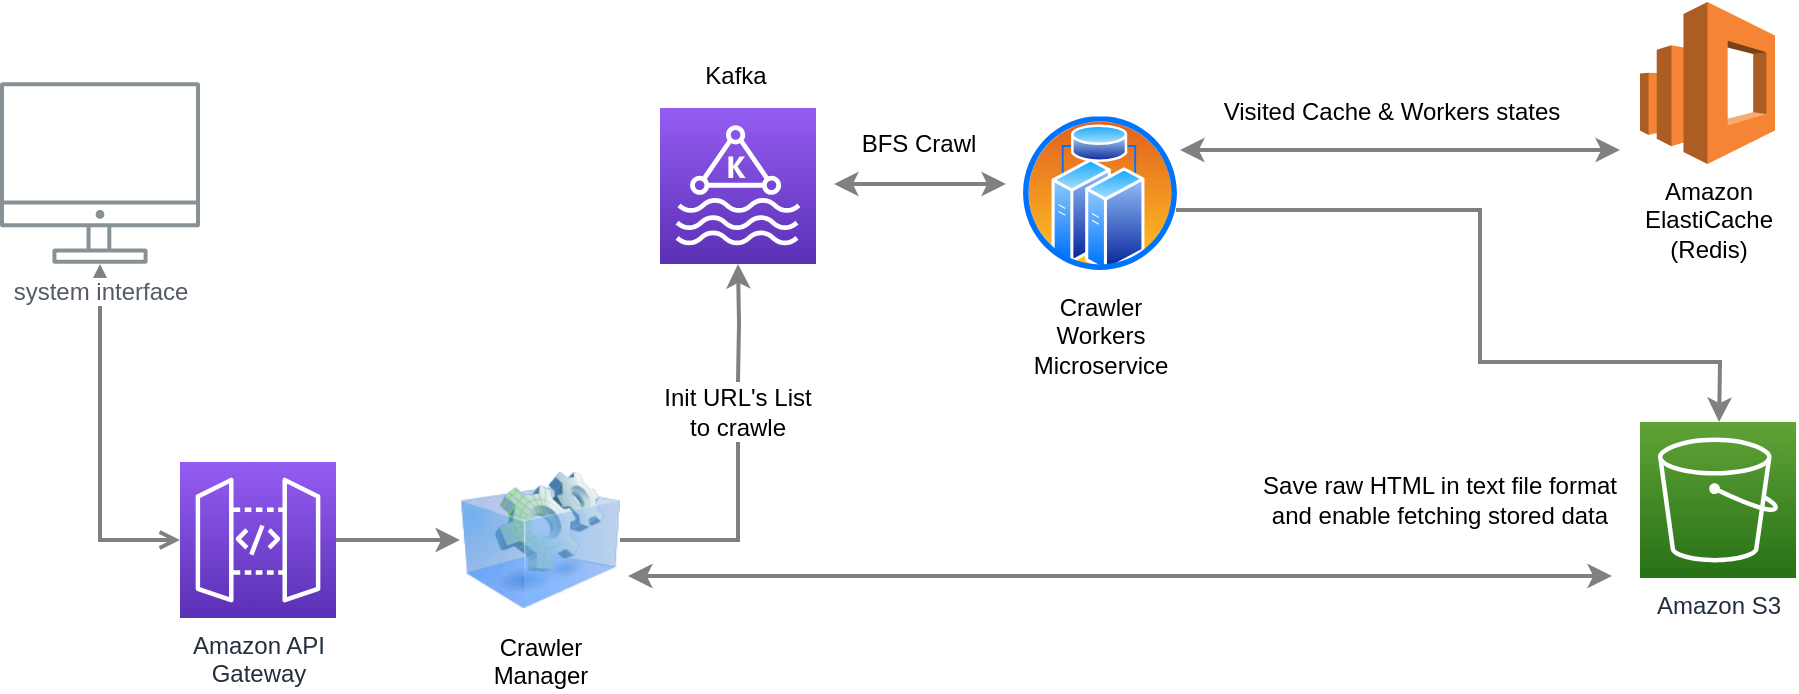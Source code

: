 <mxfile version="21.6.2" type="device">
  <diagram id="Ht1M8jgEwFfnCIfOTk4-" name="Page-1">
    <mxGraphModel dx="1808" dy="680" grid="1" gridSize="10" guides="1" tooltips="1" connect="1" arrows="1" fold="1" page="1" pageScale="1" pageWidth="1169" pageHeight="827" math="0" shadow="0">
      <root>
        <mxCell id="0" />
        <mxCell id="1" parent="0" />
        <mxCell id="UEzPUAAOIrF-is8g5C7q-127" style="edgeStyle=orthogonalEdgeStyle;rounded=0;orthogonalLoop=1;jettySize=auto;html=1;startArrow=open;startFill=0;endArrow=open;endFill=0;strokeWidth=2;strokeColor=#808080;" parent="1" source="UEzPUAAOIrF-is8g5C7q-114" target="UEzPUAAOIrF-is8g5C7q-109" edge="1">
          <mxGeometry relative="1" as="geometry">
            <Array as="points">
              <mxPoint x="110" y="180" />
              <mxPoint x="110" y="180" />
            </Array>
            <mxPoint x="380.285" y="121.5" as="sourcePoint" />
            <mxPoint x="230" y="148" as="targetPoint" />
          </mxGeometry>
        </mxCell>
        <mxCell id="UEzPUAAOIrF-is8g5C7q-109" value="system interface" style="outlineConnect=0;gradientColor=none;fontColor=#545B64;strokeColor=none;fillColor=#879196;dashed=0;verticalLabelPosition=bottom;verticalAlign=top;align=center;html=1;fontSize=12;fontStyle=0;aspect=fixed;shape=mxgraph.aws4.illustration_desktop;pointerEvents=1;labelBackgroundColor=#ffffff;" parent="1" vertex="1">
          <mxGeometry x="60" y="60" width="100" height="91" as="geometry" />
        </mxCell>
        <mxCell id="ILdBkcocvkYsyWNwg7cA-56" value="" style="edgeStyle=orthogonalEdgeStyle;rounded=0;orthogonalLoop=1;jettySize=auto;html=1;strokeColor=#808080;strokeWidth=2;" edge="1" parent="1" source="UEzPUAAOIrF-is8g5C7q-114" target="ILdBkcocvkYsyWNwg7cA-19">
          <mxGeometry relative="1" as="geometry" />
        </mxCell>
        <mxCell id="UEzPUAAOIrF-is8g5C7q-114" value="Amazon API&lt;br&gt;Gateway&lt;br&gt;" style="outlineConnect=0;fontColor=#232F3E;gradientColor=#945DF2;gradientDirection=north;fillColor=#5A30B5;strokeColor=#ffffff;dashed=0;verticalLabelPosition=bottom;verticalAlign=top;align=center;html=1;fontSize=12;fontStyle=0;aspect=fixed;shape=mxgraph.aws4.resourceIcon;resIcon=mxgraph.aws4.api_gateway;labelBackgroundColor=#ffffff;" parent="1" vertex="1">
          <mxGeometry x="150" y="250" width="78" height="78" as="geometry" />
        </mxCell>
        <mxCell id="UEzPUAAOIrF-is8g5C7q-116" value="Amazon S3" style="outlineConnect=0;fontColor=#232F3E;gradientColor=#60A337;gradientDirection=north;fillColor=#277116;strokeColor=#ffffff;dashed=0;verticalLabelPosition=bottom;verticalAlign=top;align=center;html=1;fontSize=12;fontStyle=0;aspect=fixed;shape=mxgraph.aws4.resourceIcon;resIcon=mxgraph.aws4.s3;labelBackgroundColor=#ffffff;" parent="1" vertex="1">
          <mxGeometry x="880.0" y="230" width="78" height="78" as="geometry" />
        </mxCell>
        <mxCell id="ILdBkcocvkYsyWNwg7cA-7" value="&lt;span style=&quot;background-color: rgb(255, 255, 255);&quot;&gt;Amazon&lt;br&gt;ElastiCache&lt;br&gt;(Redis)&lt;/span&gt;" style="outlineConnect=0;dashed=0;verticalLabelPosition=bottom;verticalAlign=top;align=center;html=1;shape=mxgraph.aws3.elasticsearch_service;fillColor=#F58534;gradientColor=none;" vertex="1" parent="1">
          <mxGeometry x="880" y="20" width="67.5" height="81" as="geometry" />
        </mxCell>
        <mxCell id="ILdBkcocvkYsyWNwg7cA-18" value="" style="sketch=0;points=[[0,0,0],[0.25,0,0],[0.5,0,0],[0.75,0,0],[1,0,0],[0,1,0],[0.25,1,0],[0.5,1,0],[0.75,1,0],[1,1,0],[0,0.25,0],[0,0.5,0],[0,0.75,0],[1,0.25,0],[1,0.5,0],[1,0.75,0]];outlineConnect=0;fontColor=#232F3E;gradientColor=#945DF2;gradientDirection=north;fillColor=#5A30B5;strokeColor=#ffffff;dashed=0;verticalLabelPosition=bottom;verticalAlign=top;align=center;html=1;fontSize=12;fontStyle=0;aspect=fixed;shape=mxgraph.aws4.resourceIcon;resIcon=mxgraph.aws4.managed_streaming_for_kafka;" vertex="1" parent="1">
          <mxGeometry x="390" y="73" width="78" height="78" as="geometry" />
        </mxCell>
        <mxCell id="ILdBkcocvkYsyWNwg7cA-59" value="" style="edgeStyle=orthogonalEdgeStyle;rounded=0;orthogonalLoop=1;jettySize=auto;html=1;entryX=0.5;entryY=1;entryDx=0;entryDy=0;endArrow=none;endFill=0;strokeColor=#808080;strokeWidth=2;" edge="1" parent="1" source="ILdBkcocvkYsyWNwg7cA-19" target="ILdBkcocvkYsyWNwg7cA-23">
          <mxGeometry relative="1" as="geometry">
            <mxPoint x="450" y="289" as="targetPoint" />
          </mxGeometry>
        </mxCell>
        <mxCell id="ILdBkcocvkYsyWNwg7cA-19" value="Crawler&lt;br&gt;Manager" style="image;html=1;image=img/lib/clip_art/computers/Virtual_Application_128x128.png" vertex="1" parent="1">
          <mxGeometry x="290" y="249" width="80" height="80" as="geometry" />
        </mxCell>
        <mxCell id="ILdBkcocvkYsyWNwg7cA-57" value="" style="edgeStyle=orthogonalEdgeStyle;rounded=0;orthogonalLoop=1;jettySize=auto;html=1;strokeWidth=2;strokeColor=#808080;" edge="1" parent="1" target="ILdBkcocvkYsyWNwg7cA-18">
          <mxGeometry relative="1" as="geometry">
            <mxPoint x="429" y="210" as="sourcePoint" />
          </mxGeometry>
        </mxCell>
        <mxCell id="ILdBkcocvkYsyWNwg7cA-23" value="Init URL&#39;s List to crawle" style="text;html=1;strokeColor=none;fillColor=#FFFFFF;align=center;verticalAlign=middle;whiteSpace=wrap;rounded=0;" vertex="1" parent="1">
          <mxGeometry x="389" y="210" width="80" height="30" as="geometry" />
        </mxCell>
        <mxCell id="ILdBkcocvkYsyWNwg7cA-27" value="BFS Crawl" style="text;html=1;strokeColor=none;fillColor=default;align=center;verticalAlign=middle;whiteSpace=wrap;rounded=0;" vertex="1" parent="1">
          <mxGeometry x="471" y="75.5" width="97" height="30" as="geometry" />
        </mxCell>
        <mxCell id="ILdBkcocvkYsyWNwg7cA-29" value="Visited Cache &amp;amp; Workers states" style="text;html=1;strokeColor=none;fillColor=default;align=center;verticalAlign=middle;whiteSpace=wrap;rounded=0;" vertex="1" parent="1">
          <mxGeometry x="666" y="60" width="180" height="30" as="geometry" />
        </mxCell>
        <mxCell id="ILdBkcocvkYsyWNwg7cA-47" value="Crawler&lt;br&gt;Workers&lt;br&gt;Microservice" style="image;aspect=fixed;perimeter=ellipsePerimeter;html=1;align=center;shadow=0;dashed=0;spacingTop=3;image=img/lib/active_directory/cluster_server.svg;" vertex="1" parent="1">
          <mxGeometry x="570" y="75.5" width="80" height="80" as="geometry" />
        </mxCell>
        <mxCell id="ILdBkcocvkYsyWNwg7cA-54" value="" style="endArrow=classic;startArrow=none;html=1;rounded=0;exitX=0.975;exitY=0.606;exitDx=0;exitDy=0;exitPerimeter=0;startFill=0;strokeColor=#808080;strokeWidth=2;" edge="1" parent="1" source="ILdBkcocvkYsyWNwg7cA-47" target="UEzPUAAOIrF-is8g5C7q-116">
          <mxGeometry width="50" height="50" relative="1" as="geometry">
            <mxPoint x="540" y="270" as="sourcePoint" />
            <mxPoint x="1019" y="280" as="targetPoint" />
            <Array as="points">
              <mxPoint x="800" y="124" />
              <mxPoint x="800" y="200" />
              <mxPoint x="920" y="200" />
            </Array>
          </mxGeometry>
        </mxCell>
        <mxCell id="ILdBkcocvkYsyWNwg7cA-55" value="Kafka" style="text;html=1;align=center;verticalAlign=middle;whiteSpace=wrap;rounded=0;fillColor=default;" vertex="1" parent="1">
          <mxGeometry x="398" y="41.5" width="60" height="30" as="geometry" />
        </mxCell>
        <mxCell id="ILdBkcocvkYsyWNwg7cA-67" value="Save raw HTML in text file format&lt;br&gt;and enable fetching stored data" style="text;html=1;strokeColor=none;fillColor=none;align=center;verticalAlign=middle;whiteSpace=wrap;rounded=0;" vertex="1" parent="1">
          <mxGeometry x="650" y="254" width="260" height="30" as="geometry" />
        </mxCell>
        <mxCell id="ILdBkcocvkYsyWNwg7cA-68" value="" style="endArrow=classic;startArrow=classic;html=1;rounded=0;exitX=1;exitY=0.75;exitDx=0;exitDy=0;strokeColor=#808080;strokeWidth=2;" edge="1" parent="1">
          <mxGeometry width="50" height="50" relative="1" as="geometry">
            <mxPoint x="374" y="307" as="sourcePoint" />
            <mxPoint x="866" y="307" as="targetPoint" />
          </mxGeometry>
        </mxCell>
        <mxCell id="ILdBkcocvkYsyWNwg7cA-71" value="" style="endArrow=classic;startArrow=classic;html=1;rounded=0;strokeColor=#808080;strokeWidth=2;" edge="1" parent="1">
          <mxGeometry width="50" height="50" relative="1" as="geometry">
            <mxPoint x="650" y="94" as="sourcePoint" />
            <mxPoint x="870" y="94" as="targetPoint" />
          </mxGeometry>
        </mxCell>
        <mxCell id="ILdBkcocvkYsyWNwg7cA-73" value="" style="endArrow=classic;startArrow=classic;html=1;rounded=0;strokeColor=#808080;strokeWidth=2;" edge="1" parent="1">
          <mxGeometry width="50" height="50" relative="1" as="geometry">
            <mxPoint x="477" y="111" as="sourcePoint" />
            <mxPoint x="563" y="111" as="targetPoint" />
          </mxGeometry>
        </mxCell>
      </root>
    </mxGraphModel>
  </diagram>
</mxfile>
